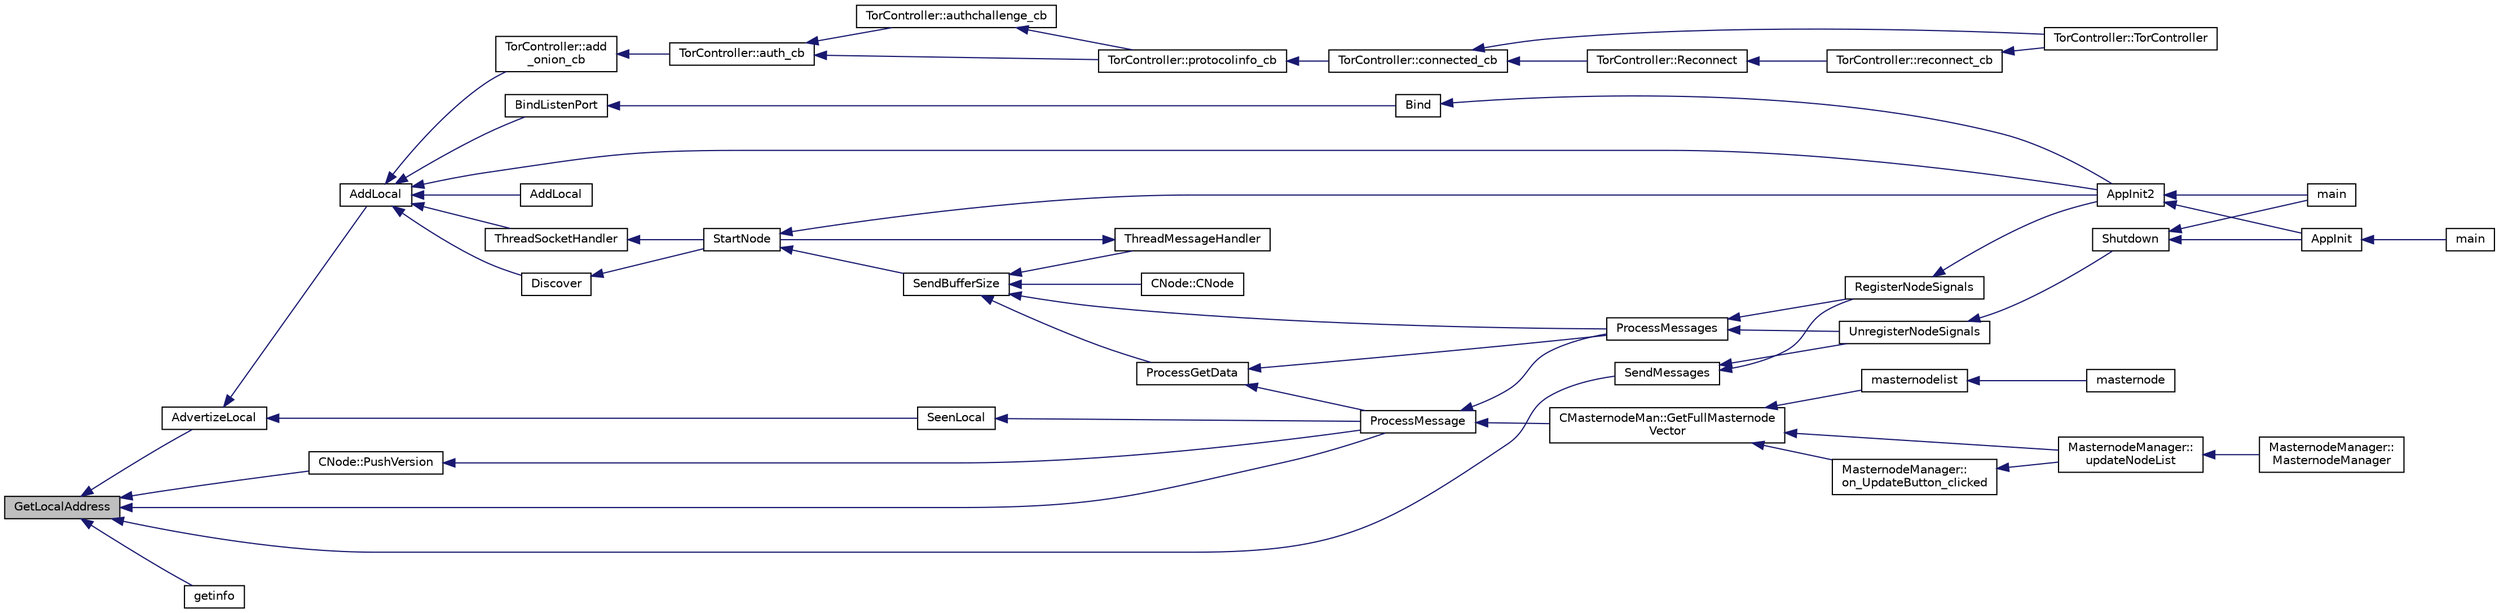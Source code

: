 digraph "GetLocalAddress"
{
  edge [fontname="Helvetica",fontsize="10",labelfontname="Helvetica",labelfontsize="10"];
  node [fontname="Helvetica",fontsize="10",shape=record];
  rankdir="LR";
  Node728 [label="GetLocalAddress",height=0.2,width=0.4,color="black", fillcolor="grey75", style="filled", fontcolor="black"];
  Node728 -> Node729 [dir="back",color="midnightblue",fontsize="10",style="solid",fontname="Helvetica"];
  Node729 [label="ProcessMessage",height=0.2,width=0.4,color="black", fillcolor="white", style="filled",URL="$df/d0a/main_8cpp.html#a8ba92b1a4bce3c835e887a9073d17d8e"];
  Node729 -> Node730 [dir="back",color="midnightblue",fontsize="10",style="solid",fontname="Helvetica"];
  Node730 [label="ProcessMessages",height=0.2,width=0.4,color="black", fillcolor="white", style="filled",URL="$d4/dbf/main_8h.html#a196f9318f02448b85b28d612698934fd"];
  Node730 -> Node731 [dir="back",color="midnightblue",fontsize="10",style="solid",fontname="Helvetica"];
  Node731 [label="RegisterNodeSignals",height=0.2,width=0.4,color="black", fillcolor="white", style="filled",URL="$d4/dbf/main_8h.html#ab02615ff65f91d69f8d786ec900baa8a",tooltip="Register with a network node to receive its signals. "];
  Node731 -> Node732 [dir="back",color="midnightblue",fontsize="10",style="solid",fontname="Helvetica"];
  Node732 [label="AppInit2",height=0.2,width=0.4,color="black", fillcolor="white", style="filled",URL="$d8/dc0/init_8h.html#a1a4c1bfbf6ba1db77e988b89b9cadfd3",tooltip="Initialize ion. "];
  Node732 -> Node733 [dir="back",color="midnightblue",fontsize="10",style="solid",fontname="Helvetica"];
  Node733 [label="AppInit",height=0.2,width=0.4,color="black", fillcolor="white", style="filled",URL="$d4/d35/iond_8cpp.html#ac59316b767e6984e1285f0531275286b"];
  Node733 -> Node734 [dir="back",color="midnightblue",fontsize="10",style="solid",fontname="Helvetica"];
  Node734 [label="main",height=0.2,width=0.4,color="black", fillcolor="white", style="filled",URL="$d4/d35/iond_8cpp.html#a0ddf1224851353fc92bfbff6f499fa97"];
  Node732 -> Node735 [dir="back",color="midnightblue",fontsize="10",style="solid",fontname="Helvetica"];
  Node735 [label="main",height=0.2,width=0.4,color="black", fillcolor="white", style="filled",URL="$d5/d2d/ion_8cpp.html#a0ddf1224851353fc92bfbff6f499fa97"];
  Node730 -> Node736 [dir="back",color="midnightblue",fontsize="10",style="solid",fontname="Helvetica"];
  Node736 [label="UnregisterNodeSignals",height=0.2,width=0.4,color="black", fillcolor="white", style="filled",URL="$d4/dbf/main_8h.html#a3ef0cc6e9d9d6435ee2a5569244d6ebd",tooltip="Unregister a network node. "];
  Node736 -> Node737 [dir="back",color="midnightblue",fontsize="10",style="solid",fontname="Helvetica"];
  Node737 [label="Shutdown",height=0.2,width=0.4,color="black", fillcolor="white", style="filled",URL="$d8/dc0/init_8h.html#ac5f038c2b480cf9ef5e19e3eba8dbaf9"];
  Node737 -> Node733 [dir="back",color="midnightblue",fontsize="10",style="solid",fontname="Helvetica"];
  Node737 -> Node735 [dir="back",color="midnightblue",fontsize="10",style="solid",fontname="Helvetica"];
  Node729 -> Node738 [dir="back",color="midnightblue",fontsize="10",style="solid",fontname="Helvetica"];
  Node738 [label="CMasternodeMan::GetFullMasternode\lVector",height=0.2,width=0.4,color="black", fillcolor="white", style="filled",URL="$dc/d6b/class_c_masternode_man.html#ab39e213a7601e1bef2eba1d5d63206f5"];
  Node738 -> Node739 [dir="back",color="midnightblue",fontsize="10",style="solid",fontname="Helvetica"];
  Node739 [label="MasternodeManager::\lupdateNodeList",height=0.2,width=0.4,color="black", fillcolor="white", style="filled",URL="$d9/d70/class_masternode_manager.html#a5485a8bd6ccf673027165cc1207dfae9"];
  Node739 -> Node740 [dir="back",color="midnightblue",fontsize="10",style="solid",fontname="Helvetica"];
  Node740 [label="MasternodeManager::\lMasternodeManager",height=0.2,width=0.4,color="black", fillcolor="white", style="filled",URL="$d9/d70/class_masternode_manager.html#ad18cb99065e056e6b791e2356de826bf"];
  Node738 -> Node741 [dir="back",color="midnightblue",fontsize="10",style="solid",fontname="Helvetica"];
  Node741 [label="MasternodeManager::\lon_UpdateButton_clicked",height=0.2,width=0.4,color="black", fillcolor="white", style="filled",URL="$d9/d70/class_masternode_manager.html#ae8d07b4d869e3eb09fe1be445eff0430"];
  Node741 -> Node739 [dir="back",color="midnightblue",fontsize="10",style="solid",fontname="Helvetica"];
  Node738 -> Node742 [dir="back",color="midnightblue",fontsize="10",style="solid",fontname="Helvetica"];
  Node742 [label="masternodelist",height=0.2,width=0.4,color="black", fillcolor="white", style="filled",URL="$d5/d6b/rpcstashedsend_8cpp.html#a3a7ed7e37f21eb2912afc6e776f7236c"];
  Node742 -> Node743 [dir="back",color="midnightblue",fontsize="10",style="solid",fontname="Helvetica"];
  Node743 [label="masternode",height=0.2,width=0.4,color="black", fillcolor="white", style="filled",URL="$d5/d6b/rpcstashedsend_8cpp.html#a30609e443aeb47c29ed0878d16b1b5e1"];
  Node728 -> Node744 [dir="back",color="midnightblue",fontsize="10",style="solid",fontname="Helvetica"];
  Node744 [label="SendMessages",height=0.2,width=0.4,color="black", fillcolor="white", style="filled",URL="$d4/dbf/main_8h.html#a711a5bdb30c9c9bbdc83011b1cbbe2f3"];
  Node744 -> Node731 [dir="back",color="midnightblue",fontsize="10",style="solid",fontname="Helvetica"];
  Node744 -> Node736 [dir="back",color="midnightblue",fontsize="10",style="solid",fontname="Helvetica"];
  Node728 -> Node745 [dir="back",color="midnightblue",fontsize="10",style="solid",fontname="Helvetica"];
  Node745 [label="AdvertizeLocal",height=0.2,width=0.4,color="black", fillcolor="white", style="filled",URL="$dd/d84/net_8cpp.html#a11932bbb34fc72238e9069c6e5363108"];
  Node745 -> Node746 [dir="back",color="midnightblue",fontsize="10",style="solid",fontname="Helvetica"];
  Node746 [label="AddLocal",height=0.2,width=0.4,color="black", fillcolor="white", style="filled",URL="$d7/d97/net_8h.html#a337d6af198a6b0d75f830e56da9b91e9"];
  Node746 -> Node732 [dir="back",color="midnightblue",fontsize="10",style="solid",fontname="Helvetica"];
  Node746 -> Node747 [dir="back",color="midnightblue",fontsize="10",style="solid",fontname="Helvetica"];
  Node747 [label="AddLocal",height=0.2,width=0.4,color="black", fillcolor="white", style="filled",URL="$d7/d97/net_8h.html#abda4e8f87772f9a9d9d8f52a93791ffc"];
  Node746 -> Node748 [dir="back",color="midnightblue",fontsize="10",style="solid",fontname="Helvetica"];
  Node748 [label="ThreadSocketHandler",height=0.2,width=0.4,color="black", fillcolor="white", style="filled",URL="$dd/d84/net_8cpp.html#aa1111c12121e039bbd8eedb556e4514a"];
  Node748 -> Node749 [dir="back",color="midnightblue",fontsize="10",style="solid",fontname="Helvetica"];
  Node749 [label="StartNode",height=0.2,width=0.4,color="black", fillcolor="white", style="filled",URL="$d7/d97/net_8h.html#a9396d8054e8f74959e9391871aaddde0"];
  Node749 -> Node732 [dir="back",color="midnightblue",fontsize="10",style="solid",fontname="Helvetica"];
  Node749 -> Node750 [dir="back",color="midnightblue",fontsize="10",style="solid",fontname="Helvetica"];
  Node750 [label="SendBufferSize",height=0.2,width=0.4,color="black", fillcolor="white", style="filled",URL="$d7/d97/net_8h.html#a13f289d6233bd32b78a38793f76bdccb"];
  Node750 -> Node751 [dir="back",color="midnightblue",fontsize="10",style="solid",fontname="Helvetica"];
  Node751 [label="ProcessGetData",height=0.2,width=0.4,color="black", fillcolor="white", style="filled",URL="$df/d0a/main_8cpp.html#a3be415b83ecfe1f4215e0bd28c3b1eec"];
  Node751 -> Node729 [dir="back",color="midnightblue",fontsize="10",style="solid",fontname="Helvetica"];
  Node751 -> Node730 [dir="back",color="midnightblue",fontsize="10",style="solid",fontname="Helvetica"];
  Node750 -> Node730 [dir="back",color="midnightblue",fontsize="10",style="solid",fontname="Helvetica"];
  Node750 -> Node752 [dir="back",color="midnightblue",fontsize="10",style="solid",fontname="Helvetica"];
  Node752 [label="ThreadMessageHandler",height=0.2,width=0.4,color="black", fillcolor="white", style="filled",URL="$dd/d84/net_8cpp.html#a379b0d3521bdd62ac296f219d70c4e30"];
  Node752 -> Node749 [dir="back",color="midnightblue",fontsize="10",style="solid",fontname="Helvetica"];
  Node750 -> Node753 [dir="back",color="midnightblue",fontsize="10",style="solid",fontname="Helvetica"];
  Node753 [label="CNode::CNode",height=0.2,width=0.4,color="black", fillcolor="white", style="filled",URL="$d1/d64/class_c_node.html#a51556705550511146245b9fb2fec09c1"];
  Node746 -> Node754 [dir="back",color="midnightblue",fontsize="10",style="solid",fontname="Helvetica"];
  Node754 [label="BindListenPort",height=0.2,width=0.4,color="black", fillcolor="white", style="filled",URL="$dd/d84/net_8cpp.html#a0c8010ad96acff7cca6aca684ec42b71"];
  Node754 -> Node755 [dir="back",color="midnightblue",fontsize="10",style="solid",fontname="Helvetica"];
  Node755 [label="Bind",height=0.2,width=0.4,color="black", fillcolor="white", style="filled",URL="$d0/dc9/init_8cpp.html#a9a9b0573392f737da5951ceef838bb49"];
  Node755 -> Node732 [dir="back",color="midnightblue",fontsize="10",style="solid",fontname="Helvetica"];
  Node746 -> Node756 [dir="back",color="midnightblue",fontsize="10",style="solid",fontname="Helvetica"];
  Node756 [label="Discover",height=0.2,width=0.4,color="black", fillcolor="white", style="filled",URL="$dd/d84/net_8cpp.html#a048eb0919e57aa88134e1afad7ee1ecb"];
  Node756 -> Node749 [dir="back",color="midnightblue",fontsize="10",style="solid",fontname="Helvetica"];
  Node746 -> Node757 [dir="back",color="midnightblue",fontsize="10",style="solid",fontname="Helvetica"];
  Node757 [label="TorController::add\l_onion_cb",height=0.2,width=0.4,color="black", fillcolor="white", style="filled",URL="$da/dd9/class_tor_controller.html#a78b762c14a006b2f509261a95963ff67",tooltip="Callback for ADD_ONION result. "];
  Node757 -> Node758 [dir="back",color="midnightblue",fontsize="10",style="solid",fontname="Helvetica"];
  Node758 [label="TorController::auth_cb",height=0.2,width=0.4,color="black", fillcolor="white", style="filled",URL="$da/dd9/class_tor_controller.html#ae36bc33cb3088384517c68f71e9944ce",tooltip="Callback for AUTHENTICATE result. "];
  Node758 -> Node759 [dir="back",color="midnightblue",fontsize="10",style="solid",fontname="Helvetica"];
  Node759 [label="TorController::authchallenge_cb",height=0.2,width=0.4,color="black", fillcolor="white", style="filled",URL="$da/dd9/class_tor_controller.html#a86f1396b9f242183ffe777e0951eb997",tooltip="Callback for AUTHCHALLENGE result. "];
  Node759 -> Node760 [dir="back",color="midnightblue",fontsize="10",style="solid",fontname="Helvetica"];
  Node760 [label="TorController::protocolinfo_cb",height=0.2,width=0.4,color="black", fillcolor="white", style="filled",URL="$da/dd9/class_tor_controller.html#aee36fcd1cd60d7f4eb007d909894b1c3",tooltip="Callback for PROTOCOLINFO result. "];
  Node760 -> Node761 [dir="back",color="midnightblue",fontsize="10",style="solid",fontname="Helvetica"];
  Node761 [label="TorController::connected_cb",height=0.2,width=0.4,color="black", fillcolor="white", style="filled",URL="$da/dd9/class_tor_controller.html#a59d56a1525a08235b07dd9eadbae0d1f",tooltip="Callback after successful connection. "];
  Node761 -> Node762 [dir="back",color="midnightblue",fontsize="10",style="solid",fontname="Helvetica"];
  Node762 [label="TorController::TorController",height=0.2,width=0.4,color="black", fillcolor="white", style="filled",URL="$da/dd9/class_tor_controller.html#ab38d90df15a9e3f2c6e1f4f24073a64e"];
  Node761 -> Node763 [dir="back",color="midnightblue",fontsize="10",style="solid",fontname="Helvetica"];
  Node763 [label="TorController::Reconnect",height=0.2,width=0.4,color="black", fillcolor="white", style="filled",URL="$da/dd9/class_tor_controller.html#ae5d4304836fce79574ec540c5ada8269",tooltip="Reconnect, after getting disconnected. "];
  Node763 -> Node764 [dir="back",color="midnightblue",fontsize="10",style="solid",fontname="Helvetica"];
  Node764 [label="TorController::reconnect_cb",height=0.2,width=0.4,color="black", fillcolor="white", style="filled",URL="$da/dd9/class_tor_controller.html#a2fa9614b4fa0e24c57f443b3c56f835c",tooltip="Callback for reconnect timer. "];
  Node764 -> Node762 [dir="back",color="midnightblue",fontsize="10",style="solid",fontname="Helvetica"];
  Node758 -> Node760 [dir="back",color="midnightblue",fontsize="10",style="solid",fontname="Helvetica"];
  Node745 -> Node765 [dir="back",color="midnightblue",fontsize="10",style="solid",fontname="Helvetica"];
  Node765 [label="SeenLocal",height=0.2,width=0.4,color="black", fillcolor="white", style="filled",URL="$d7/d97/net_8h.html#af7487aacfc9d708b3db40c255ec070a8",tooltip="vote for a local address "];
  Node765 -> Node729 [dir="back",color="midnightblue",fontsize="10",style="solid",fontname="Helvetica"];
  Node728 -> Node766 [dir="back",color="midnightblue",fontsize="10",style="solid",fontname="Helvetica"];
  Node766 [label="CNode::PushVersion",height=0.2,width=0.4,color="black", fillcolor="white", style="filled",URL="$d1/d64/class_c_node.html#a4dbfe4f6c1fd162aaa905e4bd201d536"];
  Node766 -> Node729 [dir="back",color="midnightblue",fontsize="10",style="solid",fontname="Helvetica"];
  Node728 -> Node767 [dir="back",color="midnightblue",fontsize="10",style="solid",fontname="Helvetica"];
  Node767 [label="getinfo",height=0.2,width=0.4,color="black", fillcolor="white", style="filled",URL="$db/d48/rpcmisc_8cpp.html#a70335b93783d51e48d276a1e08bd721a"];
}
